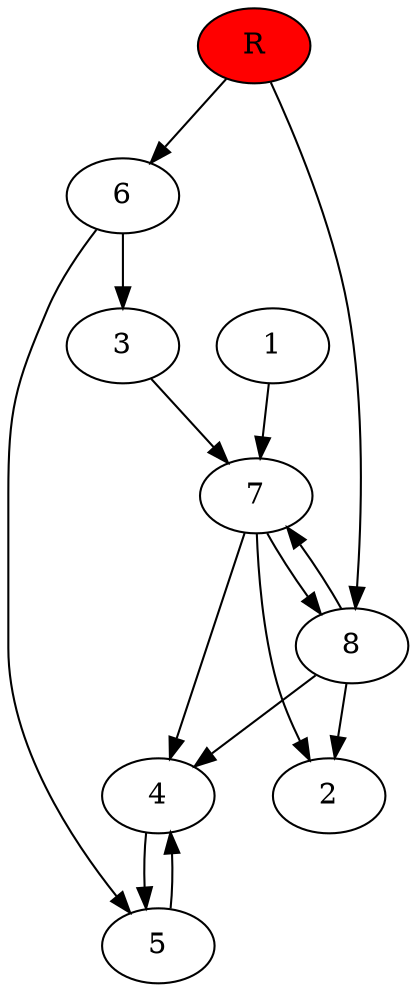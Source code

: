 digraph prb62618 {
	1
	2
	3
	4
	5
	6
	7
	8
	R [fillcolor="#ff0000" style=filled]
	1 -> 7
	3 -> 7
	4 -> 5
	5 -> 4
	6 -> 3
	6 -> 5
	7 -> 2
	7 -> 4
	7 -> 8
	8 -> 2
	8 -> 4
	8 -> 7
	R -> 6
	R -> 8
}
